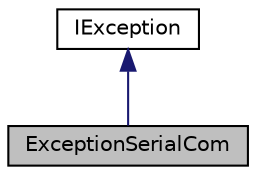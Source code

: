 digraph "ExceptionSerialCom"
{
 // LATEX_PDF_SIZE
  edge [fontname="Helvetica",fontsize="10",labelfontname="Helvetica",labelfontsize="10"];
  node [fontname="Helvetica",fontsize="10",shape=record];
  Node1 [label="ExceptionSerialCom",height=0.2,width=0.4,color="black", fillcolor="grey75", style="filled", fontcolor="black",tooltip="Exception class for class SerialCom."];
  Node2 -> Node1 [dir="back",color="midnightblue",fontsize="10",style="solid",fontname="Helvetica"];
  Node2 [label="IException",height=0.2,width=0.4,color="black", fillcolor="white", style="filled",URL="$classIException.html",tooltip="Interface for exceptions to be overwritten by the derived classes."];
}
